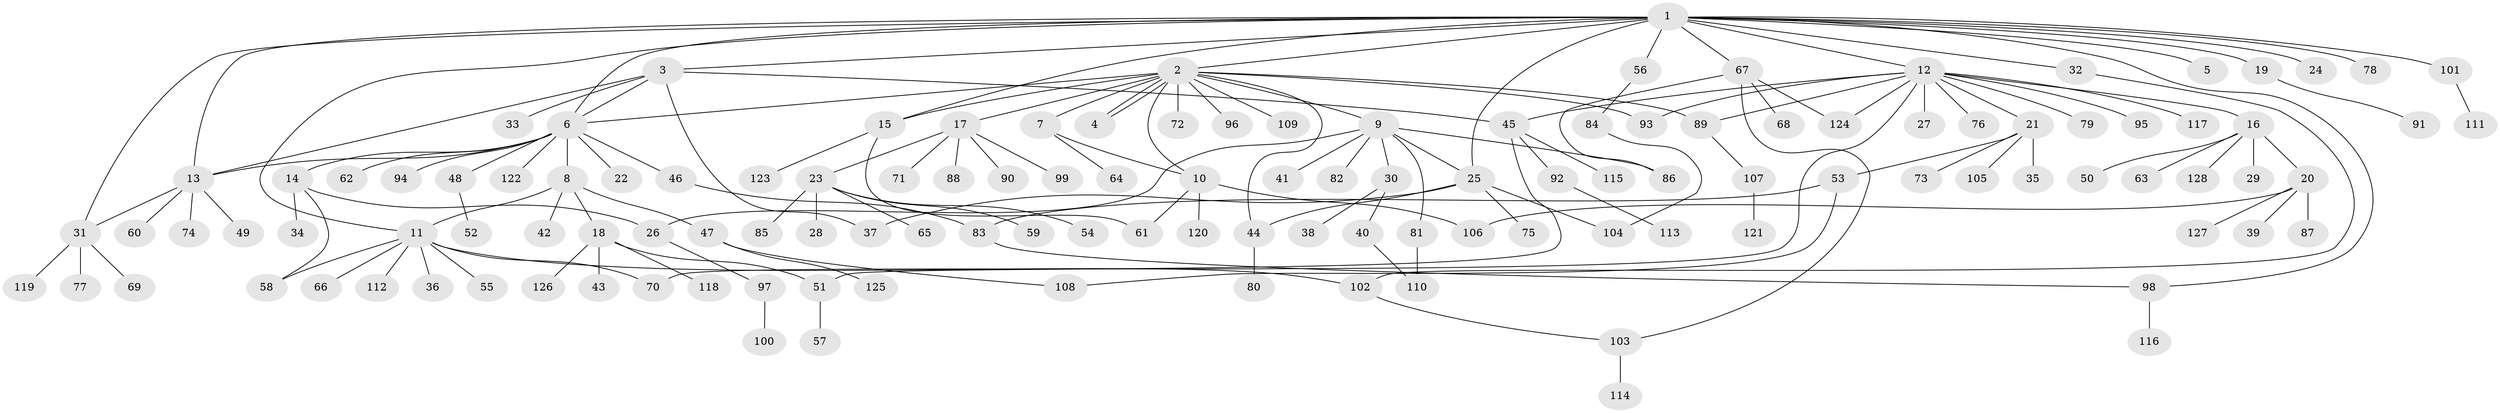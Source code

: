 // coarse degree distribution, {4: 0.17307692307692307, 2: 0.09615384615384616, 1: 0.4230769230769231, 5: 0.038461538461538464, 3: 0.17307692307692307, 9: 0.019230769230769232, 10: 0.038461538461538464, 14: 0.019230769230769232, 6: 0.019230769230769232}
// Generated by graph-tools (version 1.1) at 2025/36/03/04/25 23:36:46]
// undirected, 128 vertices, 157 edges
graph export_dot {
  node [color=gray90,style=filled];
  1;
  2;
  3;
  4;
  5;
  6;
  7;
  8;
  9;
  10;
  11;
  12;
  13;
  14;
  15;
  16;
  17;
  18;
  19;
  20;
  21;
  22;
  23;
  24;
  25;
  26;
  27;
  28;
  29;
  30;
  31;
  32;
  33;
  34;
  35;
  36;
  37;
  38;
  39;
  40;
  41;
  42;
  43;
  44;
  45;
  46;
  47;
  48;
  49;
  50;
  51;
  52;
  53;
  54;
  55;
  56;
  57;
  58;
  59;
  60;
  61;
  62;
  63;
  64;
  65;
  66;
  67;
  68;
  69;
  70;
  71;
  72;
  73;
  74;
  75;
  76;
  77;
  78;
  79;
  80;
  81;
  82;
  83;
  84;
  85;
  86;
  87;
  88;
  89;
  90;
  91;
  92;
  93;
  94;
  95;
  96;
  97;
  98;
  99;
  100;
  101;
  102;
  103;
  104;
  105;
  106;
  107;
  108;
  109;
  110;
  111;
  112;
  113;
  114;
  115;
  116;
  117;
  118;
  119;
  120;
  121;
  122;
  123;
  124;
  125;
  126;
  127;
  128;
  1 -- 2;
  1 -- 3;
  1 -- 5;
  1 -- 6;
  1 -- 11;
  1 -- 12;
  1 -- 13;
  1 -- 15;
  1 -- 19;
  1 -- 24;
  1 -- 25;
  1 -- 31;
  1 -- 32;
  1 -- 56;
  1 -- 67;
  1 -- 78;
  1 -- 98;
  1 -- 101;
  2 -- 4;
  2 -- 4;
  2 -- 6;
  2 -- 7;
  2 -- 9;
  2 -- 10;
  2 -- 15;
  2 -- 17;
  2 -- 44;
  2 -- 72;
  2 -- 89;
  2 -- 93;
  2 -- 96;
  2 -- 109;
  3 -- 6;
  3 -- 13;
  3 -- 33;
  3 -- 37;
  3 -- 45;
  6 -- 8;
  6 -- 13;
  6 -- 14;
  6 -- 22;
  6 -- 46;
  6 -- 48;
  6 -- 62;
  6 -- 94;
  6 -- 122;
  7 -- 10;
  7 -- 64;
  8 -- 11;
  8 -- 18;
  8 -- 42;
  8 -- 47;
  9 -- 25;
  9 -- 26;
  9 -- 30;
  9 -- 41;
  9 -- 81;
  9 -- 82;
  9 -- 86;
  10 -- 61;
  10 -- 106;
  10 -- 120;
  11 -- 36;
  11 -- 55;
  11 -- 58;
  11 -- 66;
  11 -- 70;
  11 -- 102;
  11 -- 112;
  12 -- 16;
  12 -- 21;
  12 -- 27;
  12 -- 45;
  12 -- 70;
  12 -- 76;
  12 -- 79;
  12 -- 89;
  12 -- 93;
  12 -- 95;
  12 -- 117;
  12 -- 124;
  13 -- 31;
  13 -- 49;
  13 -- 60;
  13 -- 74;
  14 -- 26;
  14 -- 34;
  14 -- 58;
  15 -- 61;
  15 -- 123;
  16 -- 20;
  16 -- 29;
  16 -- 50;
  16 -- 63;
  16 -- 128;
  17 -- 23;
  17 -- 71;
  17 -- 88;
  17 -- 90;
  17 -- 99;
  18 -- 43;
  18 -- 51;
  18 -- 118;
  18 -- 126;
  19 -- 91;
  20 -- 39;
  20 -- 87;
  20 -- 106;
  20 -- 127;
  21 -- 35;
  21 -- 53;
  21 -- 73;
  21 -- 105;
  23 -- 28;
  23 -- 54;
  23 -- 59;
  23 -- 65;
  23 -- 85;
  25 -- 37;
  25 -- 44;
  25 -- 75;
  25 -- 104;
  26 -- 97;
  30 -- 38;
  30 -- 40;
  31 -- 69;
  31 -- 77;
  31 -- 119;
  32 -- 102;
  40 -- 110;
  44 -- 80;
  45 -- 51;
  45 -- 92;
  45 -- 115;
  46 -- 83;
  47 -- 108;
  47 -- 125;
  48 -- 52;
  51 -- 57;
  53 -- 83;
  53 -- 108;
  56 -- 84;
  67 -- 68;
  67 -- 86;
  67 -- 103;
  67 -- 124;
  81 -- 110;
  83 -- 98;
  84 -- 104;
  89 -- 107;
  92 -- 113;
  97 -- 100;
  98 -- 116;
  101 -- 111;
  102 -- 103;
  103 -- 114;
  107 -- 121;
}

